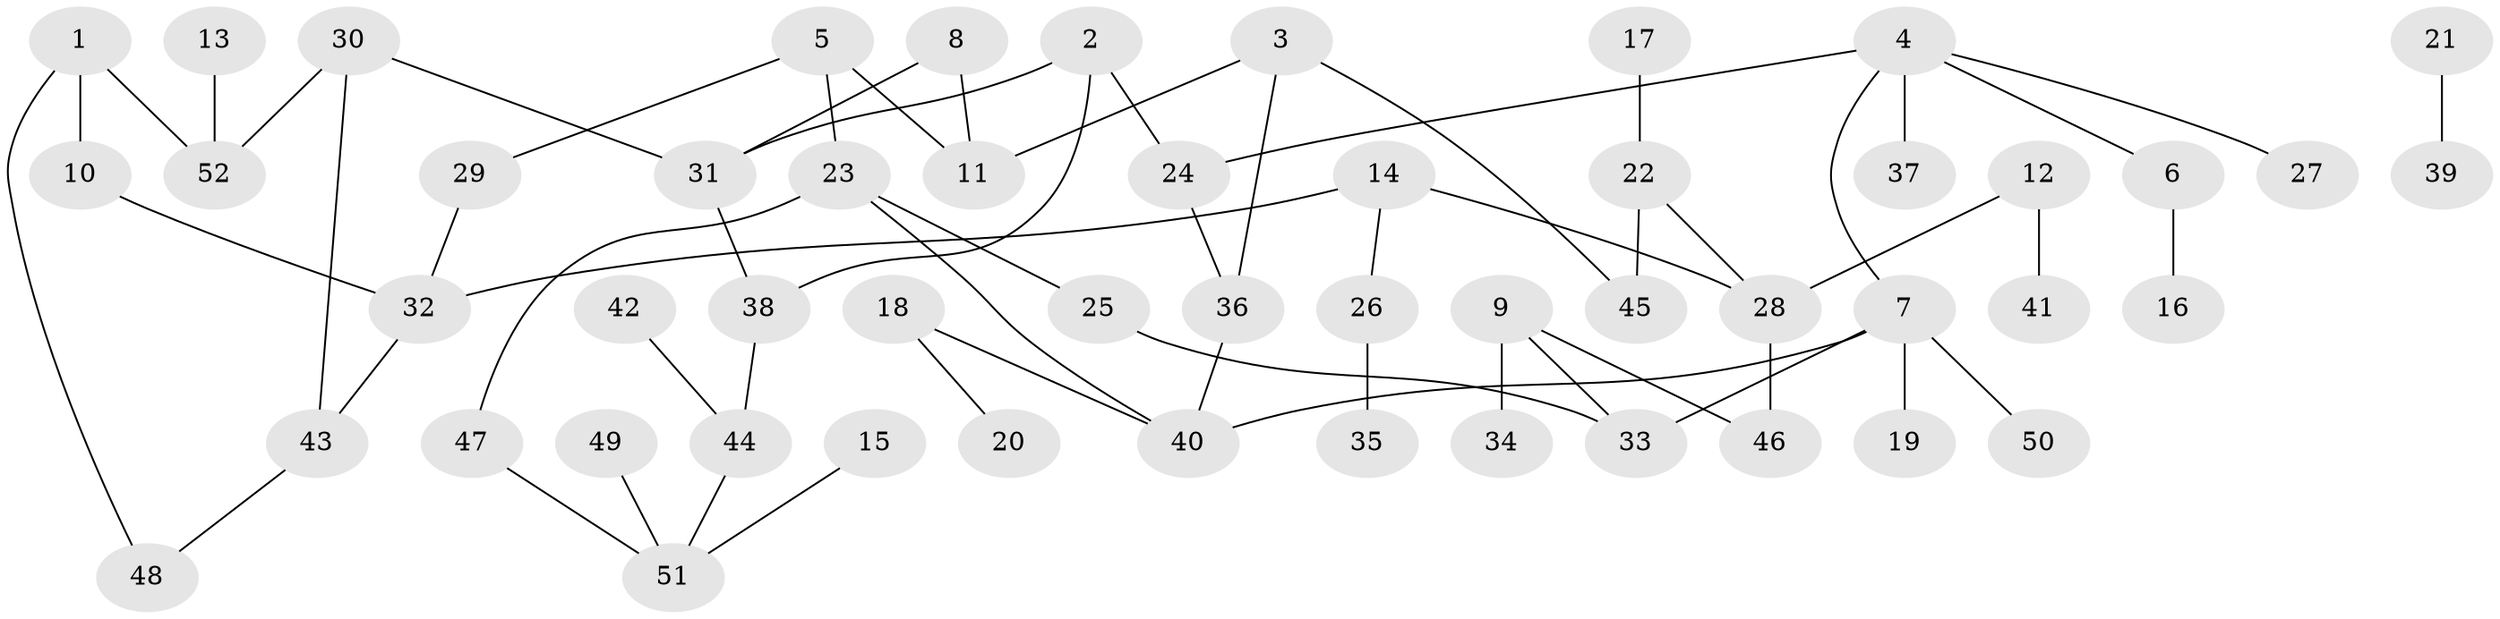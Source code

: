 // coarse degree distribution, {3: 0.08571428571428572, 4: 0.17142857142857143, 8: 0.02857142857142857, 5: 0.11428571428571428, 1: 0.37142857142857144, 2: 0.2, 0: 0.02857142857142857}
// Generated by graph-tools (version 1.1) at 2025/41/03/06/25 10:41:21]
// undirected, 52 vertices, 61 edges
graph export_dot {
graph [start="1"]
  node [color=gray90,style=filled];
  1;
  2;
  3;
  4;
  5;
  6;
  7;
  8;
  9;
  10;
  11;
  12;
  13;
  14;
  15;
  16;
  17;
  18;
  19;
  20;
  21;
  22;
  23;
  24;
  25;
  26;
  27;
  28;
  29;
  30;
  31;
  32;
  33;
  34;
  35;
  36;
  37;
  38;
  39;
  40;
  41;
  42;
  43;
  44;
  45;
  46;
  47;
  48;
  49;
  50;
  51;
  52;
  1 -- 10;
  1 -- 48;
  1 -- 52;
  2 -- 24;
  2 -- 31;
  2 -- 38;
  3 -- 11;
  3 -- 36;
  3 -- 45;
  4 -- 6;
  4 -- 7;
  4 -- 24;
  4 -- 27;
  4 -- 37;
  5 -- 11;
  5 -- 23;
  5 -- 29;
  6 -- 16;
  7 -- 19;
  7 -- 33;
  7 -- 40;
  7 -- 50;
  8 -- 11;
  8 -- 31;
  9 -- 33;
  9 -- 34;
  9 -- 46;
  10 -- 32;
  12 -- 28;
  12 -- 41;
  13 -- 52;
  14 -- 26;
  14 -- 28;
  14 -- 32;
  15 -- 51;
  17 -- 22;
  18 -- 20;
  18 -- 40;
  21 -- 39;
  22 -- 28;
  22 -- 45;
  23 -- 25;
  23 -- 40;
  23 -- 47;
  24 -- 36;
  25 -- 33;
  26 -- 35;
  28 -- 46;
  29 -- 32;
  30 -- 31;
  30 -- 43;
  30 -- 52;
  31 -- 38;
  32 -- 43;
  36 -- 40;
  38 -- 44;
  42 -- 44;
  43 -- 48;
  44 -- 51;
  47 -- 51;
  49 -- 51;
}
